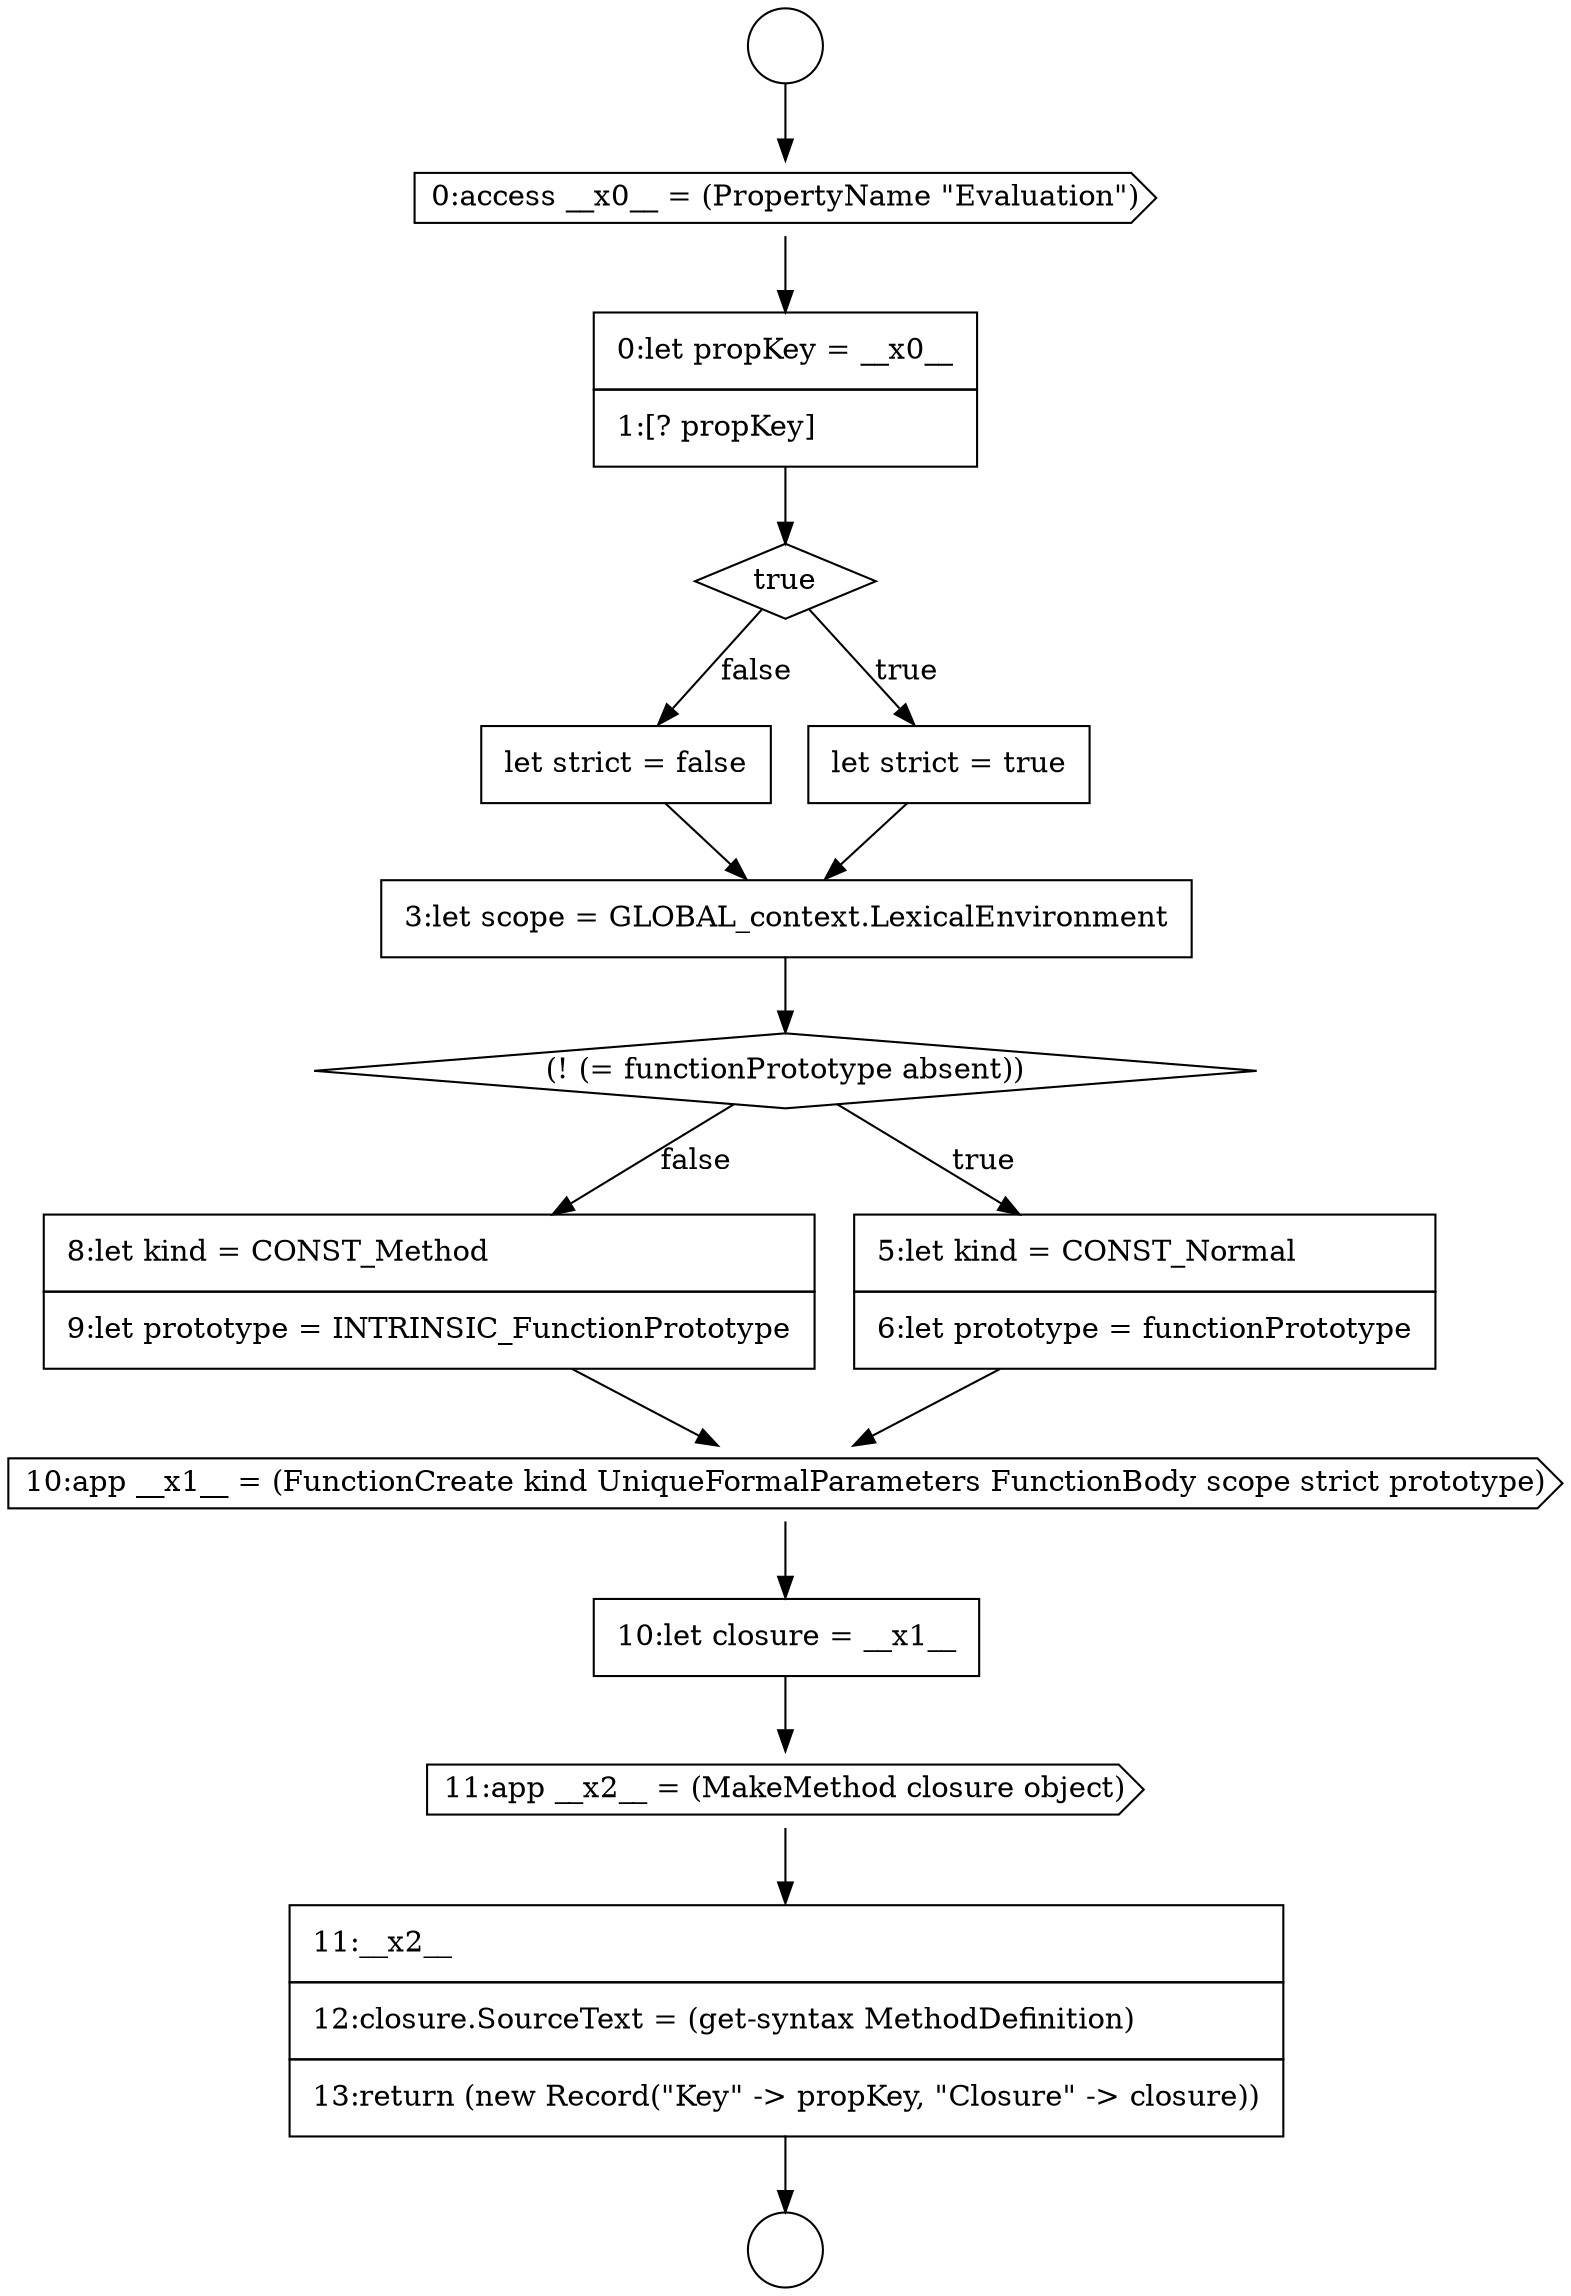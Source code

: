 digraph {
  node8723 [shape=none, margin=0, label=<<font color="black">
    <table border="0" cellborder="1" cellspacing="0" cellpadding="10">
      <tr><td align="left">10:let closure = __x1__</td></tr>
    </table>
  </font>> color="black" fillcolor="white" style=filled]
  node8717 [shape=none, margin=0, label=<<font color="black">
    <table border="0" cellborder="1" cellspacing="0" cellpadding="10">
      <tr><td align="left">let strict = false</td></tr>
    </table>
  </font>> color="black" fillcolor="white" style=filled]
  node8712 [shape=circle label=" " color="black" fillcolor="white" style=filled]
  node8711 [shape=circle label=" " color="black" fillcolor="white" style=filled]
  node8715 [shape=diamond, label=<<font color="black">true</font>> color="black" fillcolor="white" style=filled]
  node8719 [shape=diamond, label=<<font color="black">(! (= functionPrototype absent))</font>> color="black" fillcolor="white" style=filled]
  node8725 [shape=none, margin=0, label=<<font color="black">
    <table border="0" cellborder="1" cellspacing="0" cellpadding="10">
      <tr><td align="left">11:__x2__</td></tr>
      <tr><td align="left">12:closure.SourceText = (get-syntax MethodDefinition)</td></tr>
      <tr><td align="left">13:return (new Record(&quot;Key&quot; -&gt; propKey, &quot;Closure&quot; -&gt; closure))</td></tr>
    </table>
  </font>> color="black" fillcolor="white" style=filled]
  node8721 [shape=none, margin=0, label=<<font color="black">
    <table border="0" cellborder="1" cellspacing="0" cellpadding="10">
      <tr><td align="left">8:let kind = CONST_Method</td></tr>
      <tr><td align="left">9:let prototype = INTRINSIC_FunctionPrototype</td></tr>
    </table>
  </font>> color="black" fillcolor="white" style=filled]
  node8720 [shape=none, margin=0, label=<<font color="black">
    <table border="0" cellborder="1" cellspacing="0" cellpadding="10">
      <tr><td align="left">5:let kind = CONST_Normal</td></tr>
      <tr><td align="left">6:let prototype = functionPrototype</td></tr>
    </table>
  </font>> color="black" fillcolor="white" style=filled]
  node8724 [shape=cds, label=<<font color="black">11:app __x2__ = (MakeMethod closure object)</font>> color="black" fillcolor="white" style=filled]
  node8714 [shape=none, margin=0, label=<<font color="black">
    <table border="0" cellborder="1" cellspacing="0" cellpadding="10">
      <tr><td align="left">0:let propKey = __x0__</td></tr>
      <tr><td align="left">1:[? propKey]</td></tr>
    </table>
  </font>> color="black" fillcolor="white" style=filled]
  node8713 [shape=cds, label=<<font color="black">0:access __x0__ = (PropertyName &quot;Evaluation&quot;)</font>> color="black" fillcolor="white" style=filled]
  node8718 [shape=none, margin=0, label=<<font color="black">
    <table border="0" cellborder="1" cellspacing="0" cellpadding="10">
      <tr><td align="left">3:let scope = GLOBAL_context.LexicalEnvironment</td></tr>
    </table>
  </font>> color="black" fillcolor="white" style=filled]
  node8722 [shape=cds, label=<<font color="black">10:app __x1__ = (FunctionCreate kind UniqueFormalParameters FunctionBody scope strict prototype)</font>> color="black" fillcolor="white" style=filled]
  node8716 [shape=none, margin=0, label=<<font color="black">
    <table border="0" cellborder="1" cellspacing="0" cellpadding="10">
      <tr><td align="left">let strict = true</td></tr>
    </table>
  </font>> color="black" fillcolor="white" style=filled]
  node8725 -> node8712 [ color="black"]
  node8721 -> node8722 [ color="black"]
  node8724 -> node8725 [ color="black"]
  node8711 -> node8713 [ color="black"]
  node8723 -> node8724 [ color="black"]
  node8719 -> node8720 [label=<<font color="black">true</font>> color="black"]
  node8719 -> node8721 [label=<<font color="black">false</font>> color="black"]
  node8715 -> node8716 [label=<<font color="black">true</font>> color="black"]
  node8715 -> node8717 [label=<<font color="black">false</font>> color="black"]
  node8717 -> node8718 [ color="black"]
  node8722 -> node8723 [ color="black"]
  node8718 -> node8719 [ color="black"]
  node8713 -> node8714 [ color="black"]
  node8716 -> node8718 [ color="black"]
  node8720 -> node8722 [ color="black"]
  node8714 -> node8715 [ color="black"]
}

